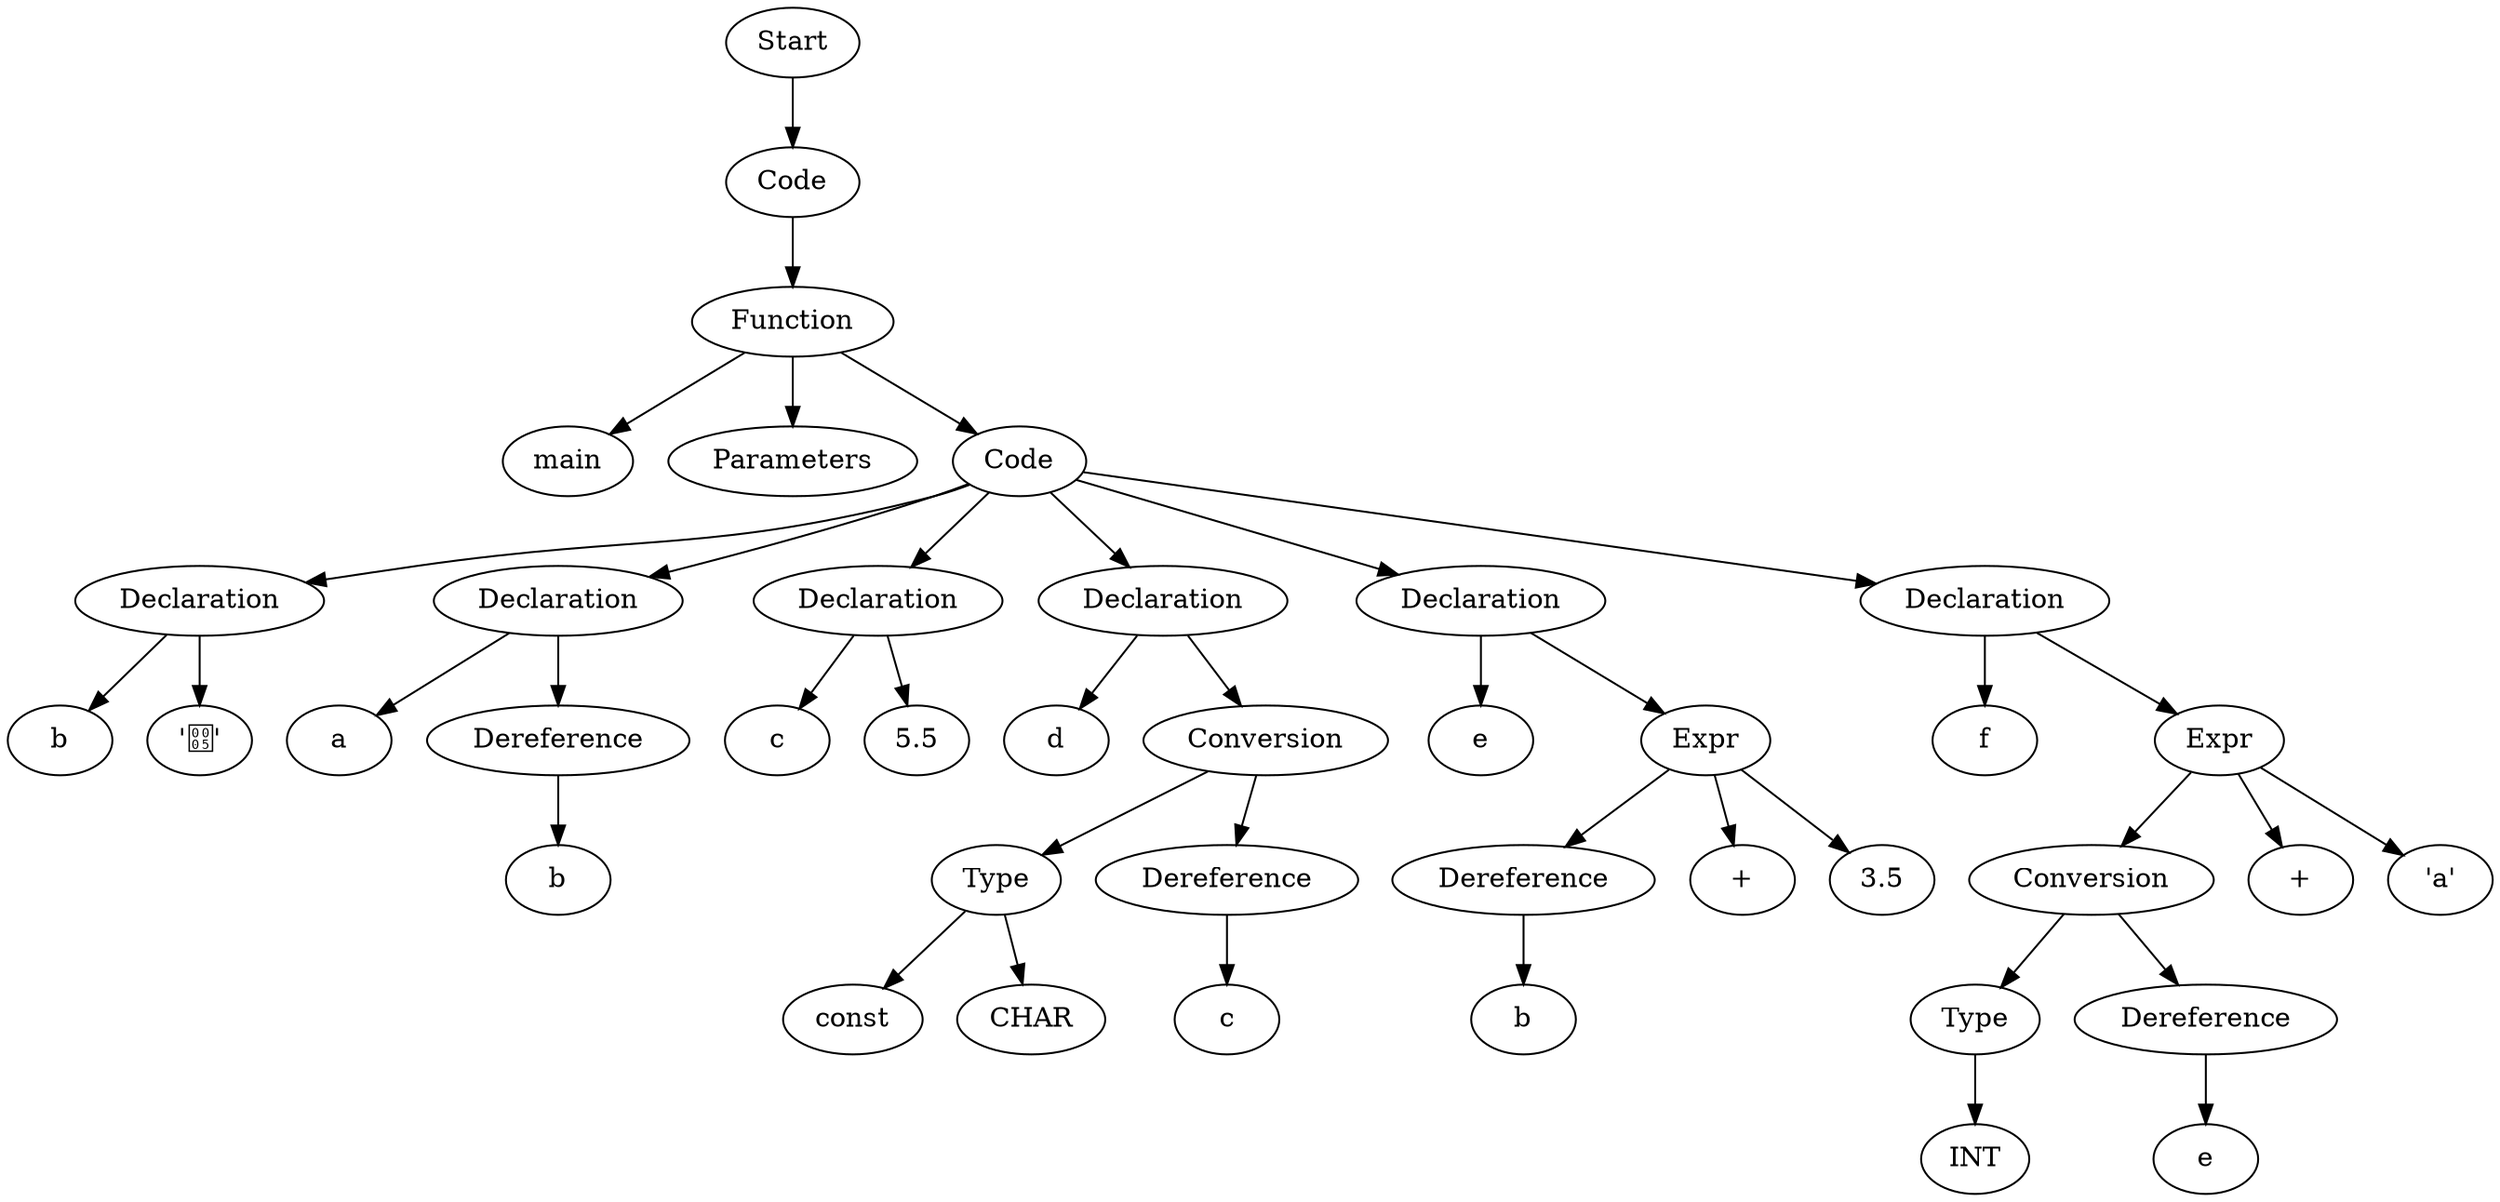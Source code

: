 digraph AST {
  "127477224574016" [label="Start"];
  "127477224574016" -> "127477224578720";
  "127477224578720" [label="Code"];
  "127477224578720" -> "127477224574688";
  "127477224574688" [label="Function"];
  "127477224574688" -> "127477224578960";
  "127477224574688" -> "127477224587216";
  "127477224574688" -> "127477224576464";
  "127477224578960" [label="main"];
  "127477224587216" [label="Parameters"];
  "127477224576464" [label="Code"];
  "127477224576464" -> "127477224582368";
  "127477224576464" -> "127477224580496";
  "127477224576464" -> "127477224580112";
  "127477224576464" -> "127477224583040";
  "127477224576464" -> "127477224576896";
  "127477224576464" -> "127477224577232";
  "127477224582368" [label="Declaration"];
  "127477224582368" -> "127477224581456";
  "127477224582368" -> "127477224575024";
  "127477224581456" [label="b"];
  "127477224575024" [label="''"];
  "127477224580496" [label="Declaration"];
  "127477224580496" -> "127477224572624";
  "127477224580496" -> "127477224584432";
  "127477224572624" [label="a"];
  "127477224584432" [label="Dereference"];
  "127477224584432" -> "127477224576752";
  "127477224576752" [label="b"];
  "127477224580112" [label="Declaration"];
  "127477224580112" -> "127477224586496";
  "127477224580112" -> "127477224571328";
  "127477224586496" [label="c"];
  "127477224571328" [label="5.5"];
  "127477224583040" [label="Declaration"];
  "127477224583040" -> "127477224570992";
  "127477224583040" -> "127477224582992";
  "127477224570992" [label="d"];
  "127477224582992" [label="Conversion"];
  "127477224582992" -> "127477224577424";
  "127477224582992" -> "127477224584480";
  "127477224577424" [label="Type"];
  "127477224577424" -> "127477224575072";
  "127477224577424" -> "127477224581504";
  "127477224575072" [label="const"];
  "127477224581504" [label="CHAR"];
  "127477224584480" [label="Dereference"];
  "127477224584480" -> "127477224580400";
  "127477224580400" [label="c"];
  "127477224576896" [label="Declaration"];
  "127477224576896" -> "127477224573440";
  "127477224576896" -> "127477224571520";
  "127477224573440" [label="e"];
  "127477224571520" [label="Expr"];
  "127477224571520" -> "127477224580448";
  "127477224571520" -> "127477224586928";
  "127477224571520" -> "127477224583856";
  "127477224580448" [label="Dereference"];
  "127477224580448" -> "127477224574640";
  "127477224574640" [label="b"];
  "127477224586928" [label="+"];
  "127477224583856" [label="3.5"];
  "127477224577232" [label="Declaration"];
  "127477224577232" -> "127477224583904";
  "127477224577232" -> "127477224581840";
  "127477224583904" [label="f"];
  "127477224581840" [label="Expr"];
  "127477224581840" -> "127477224585056";
  "127477224581840" -> "127477224584768";
  "127477224581840" -> "127477224587120";
  "127477224585056" [label="Conversion"];
  "127477224585056" -> "127477224585296";
  "127477224585056" -> "127477224582896";
  "127477224585296" [label="Type"];
  "127477224585296" -> "127477224586784";
  "127477224586784" [label="INT"];
  "127477224582896" [label="Dereference"];
  "127477224582896" -> "127477224584672";
  "127477224584672" [label="e"];
  "127477224584768" [label="+"];
  "127477224587120" [label="'a'"];
}
